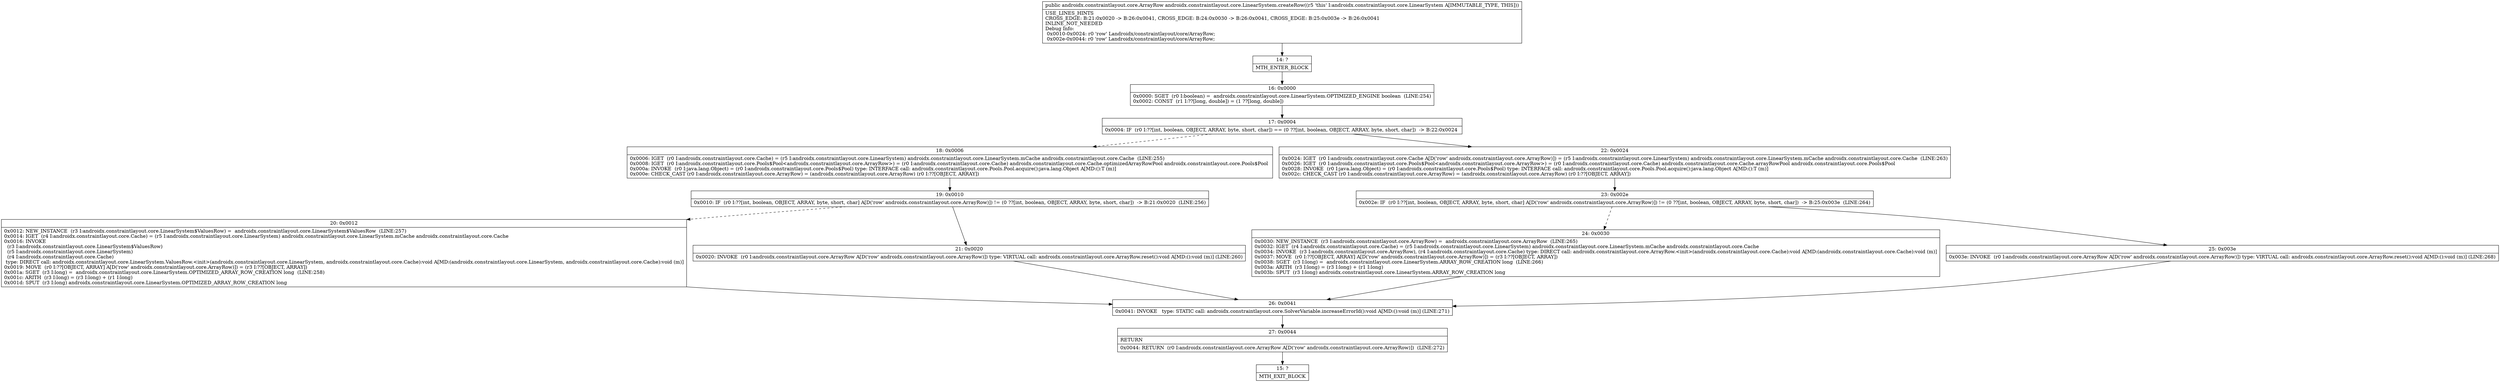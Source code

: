 digraph "CFG forandroidx.constraintlayout.core.LinearSystem.createRow()Landroidx\/constraintlayout\/core\/ArrayRow;" {
Node_14 [shape=record,label="{14\:\ ?|MTH_ENTER_BLOCK\l}"];
Node_16 [shape=record,label="{16\:\ 0x0000|0x0000: SGET  (r0 I:boolean) =  androidx.constraintlayout.core.LinearSystem.OPTIMIZED_ENGINE boolean  (LINE:254)\l0x0002: CONST  (r1 I:??[long, double]) = (1 ??[long, double]) \l}"];
Node_17 [shape=record,label="{17\:\ 0x0004|0x0004: IF  (r0 I:??[int, boolean, OBJECT, ARRAY, byte, short, char]) == (0 ??[int, boolean, OBJECT, ARRAY, byte, short, char])  \-\> B:22:0x0024 \l}"];
Node_18 [shape=record,label="{18\:\ 0x0006|0x0006: IGET  (r0 I:androidx.constraintlayout.core.Cache) = (r5 I:androidx.constraintlayout.core.LinearSystem) androidx.constraintlayout.core.LinearSystem.mCache androidx.constraintlayout.core.Cache  (LINE:255)\l0x0008: IGET  (r0 I:androidx.constraintlayout.core.Pools$Pool\<androidx.constraintlayout.core.ArrayRow\>) = (r0 I:androidx.constraintlayout.core.Cache) androidx.constraintlayout.core.Cache.optimizedArrayRowPool androidx.constraintlayout.core.Pools$Pool \l0x000a: INVOKE  (r0 I:java.lang.Object) = (r0 I:androidx.constraintlayout.core.Pools$Pool) type: INTERFACE call: androidx.constraintlayout.core.Pools.Pool.acquire():java.lang.Object A[MD:():T (m)]\l0x000e: CHECK_CAST (r0 I:androidx.constraintlayout.core.ArrayRow) = (androidx.constraintlayout.core.ArrayRow) (r0 I:??[OBJECT, ARRAY]) \l}"];
Node_19 [shape=record,label="{19\:\ 0x0010|0x0010: IF  (r0 I:??[int, boolean, OBJECT, ARRAY, byte, short, char] A[D('row' androidx.constraintlayout.core.ArrayRow)]) != (0 ??[int, boolean, OBJECT, ARRAY, byte, short, char])  \-\> B:21:0x0020  (LINE:256)\l}"];
Node_20 [shape=record,label="{20\:\ 0x0012|0x0012: NEW_INSTANCE  (r3 I:androidx.constraintlayout.core.LinearSystem$ValuesRow) =  androidx.constraintlayout.core.LinearSystem$ValuesRow  (LINE:257)\l0x0014: IGET  (r4 I:androidx.constraintlayout.core.Cache) = (r5 I:androidx.constraintlayout.core.LinearSystem) androidx.constraintlayout.core.LinearSystem.mCache androidx.constraintlayout.core.Cache \l0x0016: INVOKE  \l  (r3 I:androidx.constraintlayout.core.LinearSystem$ValuesRow)\l  (r5 I:androidx.constraintlayout.core.LinearSystem)\l  (r4 I:androidx.constraintlayout.core.Cache)\l type: DIRECT call: androidx.constraintlayout.core.LinearSystem.ValuesRow.\<init\>(androidx.constraintlayout.core.LinearSystem, androidx.constraintlayout.core.Cache):void A[MD:(androidx.constraintlayout.core.LinearSystem, androidx.constraintlayout.core.Cache):void (m)]\l0x0019: MOVE  (r0 I:??[OBJECT, ARRAY] A[D('row' androidx.constraintlayout.core.ArrayRow)]) = (r3 I:??[OBJECT, ARRAY]) \l0x001a: SGET  (r3 I:long) =  androidx.constraintlayout.core.LinearSystem.OPTIMIZED_ARRAY_ROW_CREATION long  (LINE:258)\l0x001c: ARITH  (r3 I:long) = (r3 I:long) + (r1 I:long) \l0x001d: SPUT  (r3 I:long) androidx.constraintlayout.core.LinearSystem.OPTIMIZED_ARRAY_ROW_CREATION long \l}"];
Node_26 [shape=record,label="{26\:\ 0x0041|0x0041: INVOKE   type: STATIC call: androidx.constraintlayout.core.SolverVariable.increaseErrorId():void A[MD:():void (m)] (LINE:271)\l}"];
Node_27 [shape=record,label="{27\:\ 0x0044|RETURN\l|0x0044: RETURN  (r0 I:androidx.constraintlayout.core.ArrayRow A[D('row' androidx.constraintlayout.core.ArrayRow)])  (LINE:272)\l}"];
Node_15 [shape=record,label="{15\:\ ?|MTH_EXIT_BLOCK\l}"];
Node_21 [shape=record,label="{21\:\ 0x0020|0x0020: INVOKE  (r0 I:androidx.constraintlayout.core.ArrayRow A[D('row' androidx.constraintlayout.core.ArrayRow)]) type: VIRTUAL call: androidx.constraintlayout.core.ArrayRow.reset():void A[MD:():void (m)] (LINE:260)\l}"];
Node_22 [shape=record,label="{22\:\ 0x0024|0x0024: IGET  (r0 I:androidx.constraintlayout.core.Cache A[D('row' androidx.constraintlayout.core.ArrayRow)]) = (r5 I:androidx.constraintlayout.core.LinearSystem) androidx.constraintlayout.core.LinearSystem.mCache androidx.constraintlayout.core.Cache  (LINE:263)\l0x0026: IGET  (r0 I:androidx.constraintlayout.core.Pools$Pool\<androidx.constraintlayout.core.ArrayRow\>) = (r0 I:androidx.constraintlayout.core.Cache) androidx.constraintlayout.core.Cache.arrayRowPool androidx.constraintlayout.core.Pools$Pool \l0x0028: INVOKE  (r0 I:java.lang.Object) = (r0 I:androidx.constraintlayout.core.Pools$Pool) type: INTERFACE call: androidx.constraintlayout.core.Pools.Pool.acquire():java.lang.Object A[MD:():T (m)]\l0x002c: CHECK_CAST (r0 I:androidx.constraintlayout.core.ArrayRow) = (androidx.constraintlayout.core.ArrayRow) (r0 I:??[OBJECT, ARRAY]) \l}"];
Node_23 [shape=record,label="{23\:\ 0x002e|0x002e: IF  (r0 I:??[int, boolean, OBJECT, ARRAY, byte, short, char] A[D('row' androidx.constraintlayout.core.ArrayRow)]) != (0 ??[int, boolean, OBJECT, ARRAY, byte, short, char])  \-\> B:25:0x003e  (LINE:264)\l}"];
Node_24 [shape=record,label="{24\:\ 0x0030|0x0030: NEW_INSTANCE  (r3 I:androidx.constraintlayout.core.ArrayRow) =  androidx.constraintlayout.core.ArrayRow  (LINE:265)\l0x0032: IGET  (r4 I:androidx.constraintlayout.core.Cache) = (r5 I:androidx.constraintlayout.core.LinearSystem) androidx.constraintlayout.core.LinearSystem.mCache androidx.constraintlayout.core.Cache \l0x0034: INVOKE  (r3 I:androidx.constraintlayout.core.ArrayRow), (r4 I:androidx.constraintlayout.core.Cache) type: DIRECT call: androidx.constraintlayout.core.ArrayRow.\<init\>(androidx.constraintlayout.core.Cache):void A[MD:(androidx.constraintlayout.core.Cache):void (m)]\l0x0037: MOVE  (r0 I:??[OBJECT, ARRAY] A[D('row' androidx.constraintlayout.core.ArrayRow)]) = (r3 I:??[OBJECT, ARRAY]) \l0x0038: SGET  (r3 I:long) =  androidx.constraintlayout.core.LinearSystem.ARRAY_ROW_CREATION long  (LINE:266)\l0x003a: ARITH  (r3 I:long) = (r3 I:long) + (r1 I:long) \l0x003b: SPUT  (r3 I:long) androidx.constraintlayout.core.LinearSystem.ARRAY_ROW_CREATION long \l}"];
Node_25 [shape=record,label="{25\:\ 0x003e|0x003e: INVOKE  (r0 I:androidx.constraintlayout.core.ArrayRow A[D('row' androidx.constraintlayout.core.ArrayRow)]) type: VIRTUAL call: androidx.constraintlayout.core.ArrayRow.reset():void A[MD:():void (m)] (LINE:268)\l}"];
MethodNode[shape=record,label="{public androidx.constraintlayout.core.ArrayRow androidx.constraintlayout.core.LinearSystem.createRow((r5 'this' I:androidx.constraintlayout.core.LinearSystem A[IMMUTABLE_TYPE, THIS]))  | USE_LINES_HINTS\lCROSS_EDGE: B:21:0x0020 \-\> B:26:0x0041, CROSS_EDGE: B:24:0x0030 \-\> B:26:0x0041, CROSS_EDGE: B:25:0x003e \-\> B:26:0x0041\lINLINE_NOT_NEEDED\lDebug Info:\l  0x0010\-0x0024: r0 'row' Landroidx\/constraintlayout\/core\/ArrayRow;\l  0x002e\-0x0044: r0 'row' Landroidx\/constraintlayout\/core\/ArrayRow;\l}"];
MethodNode -> Node_14;Node_14 -> Node_16;
Node_16 -> Node_17;
Node_17 -> Node_18[style=dashed];
Node_17 -> Node_22;
Node_18 -> Node_19;
Node_19 -> Node_20[style=dashed];
Node_19 -> Node_21;
Node_20 -> Node_26;
Node_26 -> Node_27;
Node_27 -> Node_15;
Node_21 -> Node_26;
Node_22 -> Node_23;
Node_23 -> Node_24[style=dashed];
Node_23 -> Node_25;
Node_24 -> Node_26;
Node_25 -> Node_26;
}

